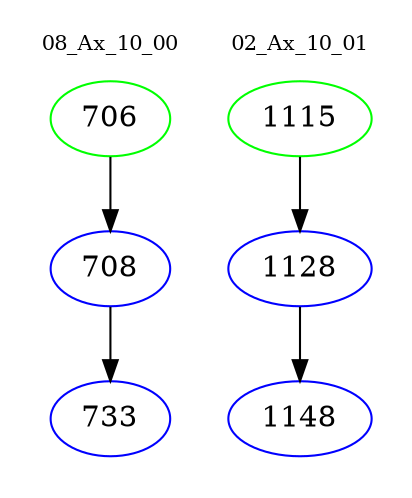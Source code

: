 digraph{
subgraph cluster_0 {
color = white
label = "08_Ax_10_00";
fontsize=10;
T0_706 [label="706", color="green"]
T0_706 -> T0_708 [color="black"]
T0_708 [label="708", color="blue"]
T0_708 -> T0_733 [color="black"]
T0_733 [label="733", color="blue"]
}
subgraph cluster_1 {
color = white
label = "02_Ax_10_01";
fontsize=10;
T1_1115 [label="1115", color="green"]
T1_1115 -> T1_1128 [color="black"]
T1_1128 [label="1128", color="blue"]
T1_1128 -> T1_1148 [color="black"]
T1_1148 [label="1148", color="blue"]
}
}
